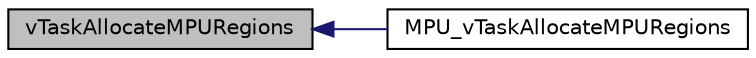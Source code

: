 digraph "vTaskAllocateMPURegions"
{
  edge [fontname="Helvetica",fontsize="10",labelfontname="Helvetica",labelfontsize="10"];
  node [fontname="Helvetica",fontsize="10",shape=record];
  rankdir="LR";
  Node41 [label="vTaskAllocateMPURegions",height=0.2,width=0.4,color="black", fillcolor="grey75", style="filled", fontcolor="black"];
  Node41 -> Node42 [dir="back",color="midnightblue",fontsize="10",style="solid",fontname="Helvetica"];
  Node42 [label="MPU_vTaskAllocateMPURegions",height=0.2,width=0.4,color="black", fillcolor="white", style="filled",URL="$mpu__wrappers_8c.html#a851c943acdf98615bfa3940ae18b0158"];
}
